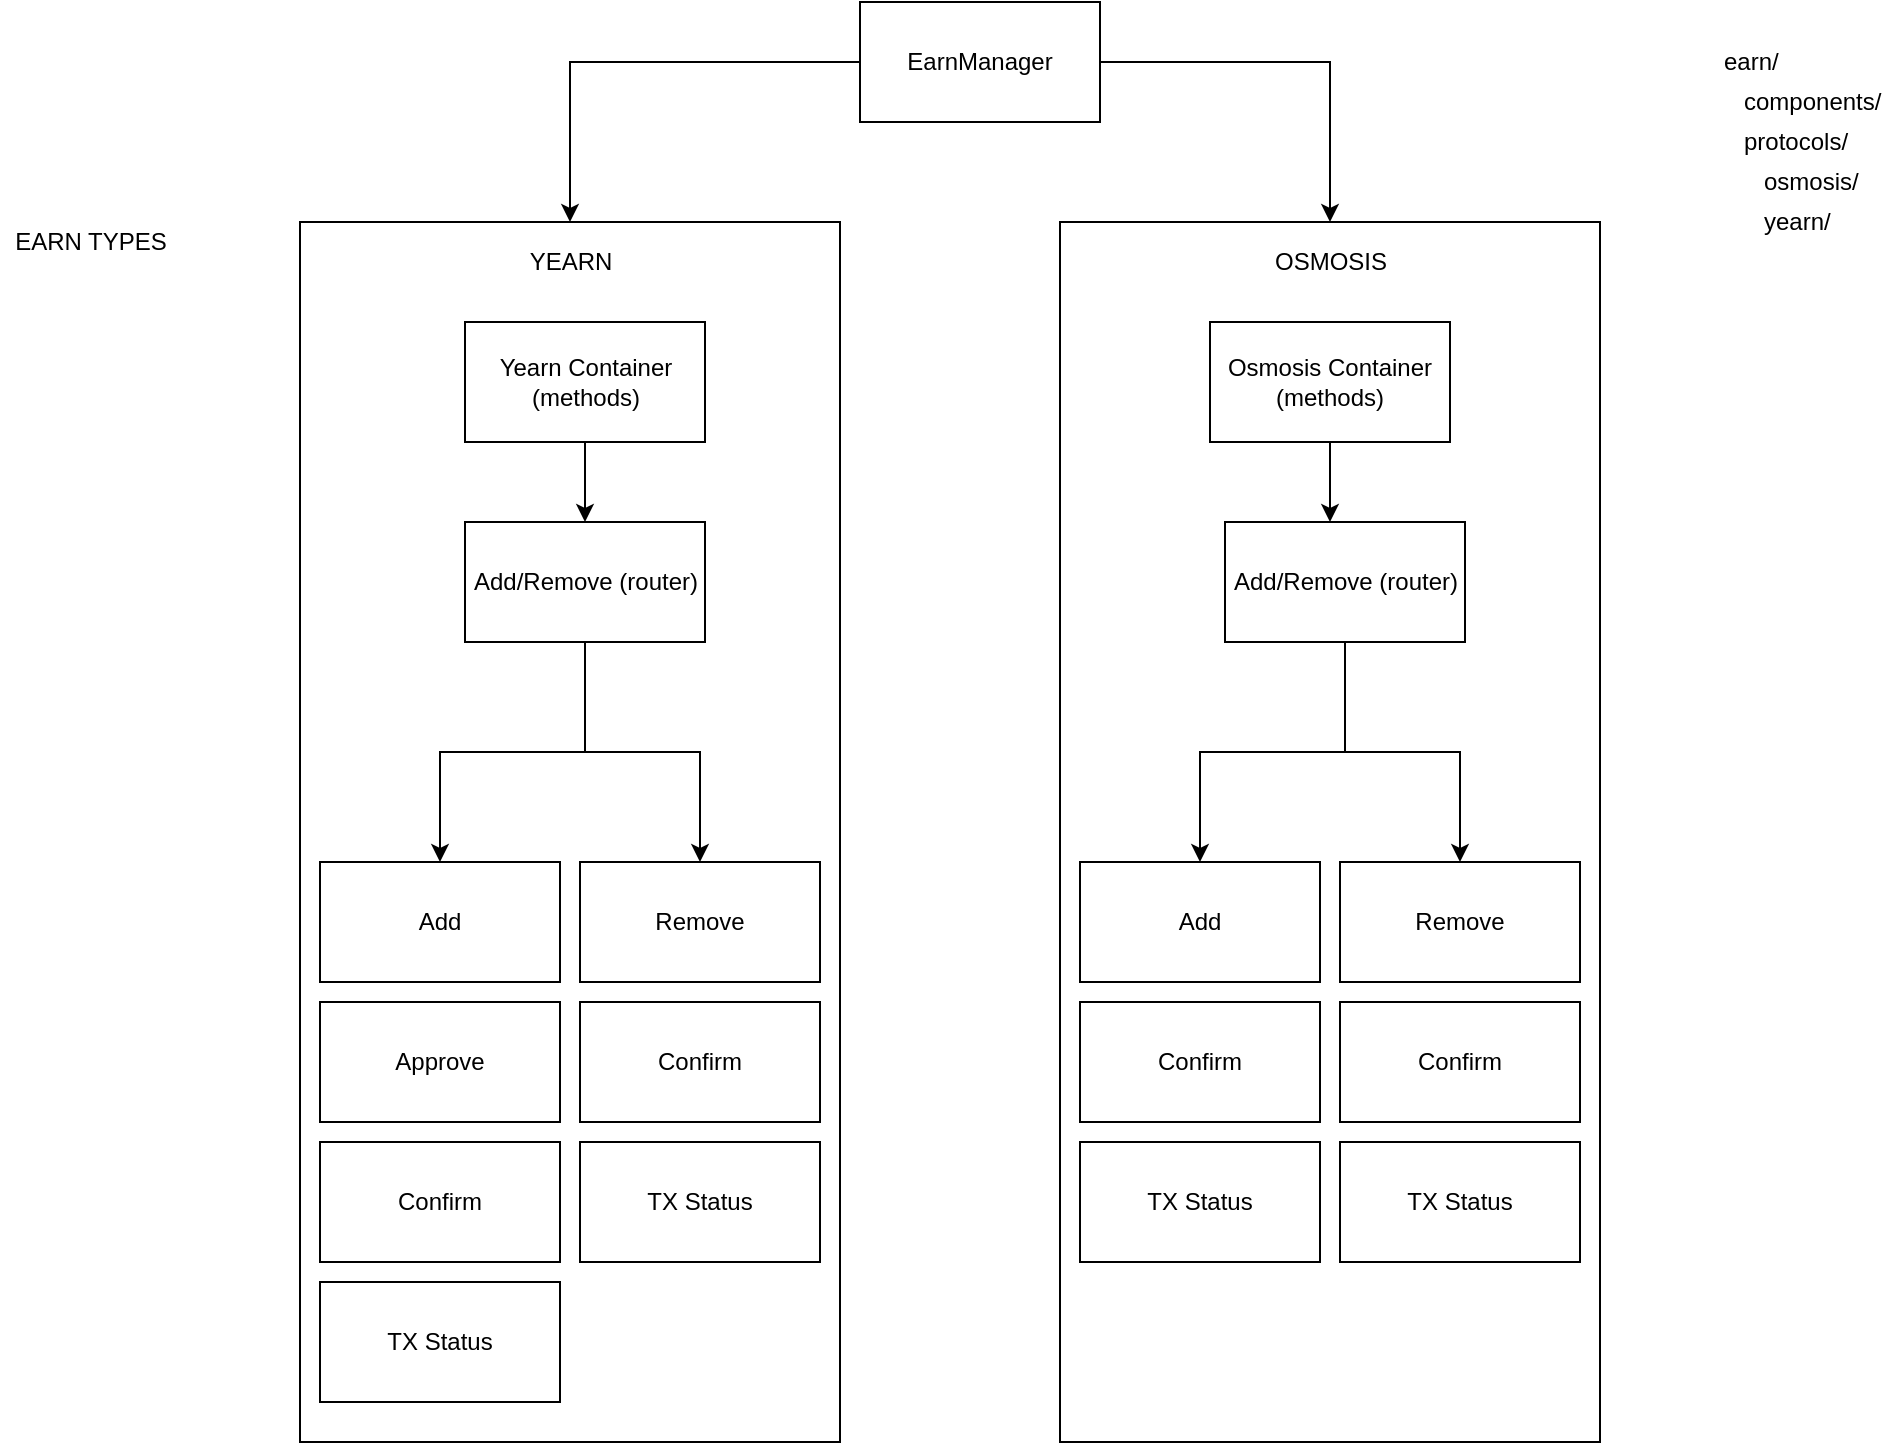 <mxfile>
    <diagram id="MpZIr64WzNNJkaoKGhrJ" name="Page-1">
        <mxGraphModel dx="2228" dy="777" grid="1" gridSize="10" guides="1" tooltips="1" connect="1" arrows="1" fold="1" page="1" pageScale="1" pageWidth="850" pageHeight="1100" math="0" shadow="0">
            <root>
                <mxCell id="0"/>
                <mxCell id="1" parent="0"/>
                <mxCell id="5" value="" style="rounded=0;whiteSpace=wrap;html=1;fillColor=none;" vertex="1" parent="1">
                    <mxGeometry x="440" y="130" width="270" height="610" as="geometry"/>
                </mxCell>
                <mxCell id="23" style="edgeStyle=orthogonalEdgeStyle;rounded=0;orthogonalLoop=1;jettySize=auto;html=1;entryX=0.5;entryY=0;entryDx=0;entryDy=0;" edge="1" parent="1" source="3" target="4">
                    <mxGeometry relative="1" as="geometry"/>
                </mxCell>
                <mxCell id="24" style="edgeStyle=orthogonalEdgeStyle;rounded=0;orthogonalLoop=1;jettySize=auto;html=1;" edge="1" parent="1" source="3" target="5">
                    <mxGeometry relative="1" as="geometry">
                        <Array as="points">
                            <mxPoint x="575" y="50"/>
                        </Array>
                    </mxGeometry>
                </mxCell>
                <mxCell id="3" value="EarnManager" style="rounded=0;whiteSpace=wrap;html=1;" vertex="1" parent="1">
                    <mxGeometry x="340" y="20" width="120" height="60" as="geometry"/>
                </mxCell>
                <mxCell id="4" value="" style="rounded=0;whiteSpace=wrap;html=1;fillColor=none;" vertex="1" parent="1">
                    <mxGeometry x="60" y="130" width="270" height="610" as="geometry"/>
                </mxCell>
                <mxCell id="12" value="" style="edgeStyle=orthogonalEdgeStyle;rounded=0;orthogonalLoop=1;jettySize=auto;html=1;" edge="1" parent="1" source="6" target="11">
                    <mxGeometry relative="1" as="geometry"/>
                </mxCell>
                <mxCell id="6" value="Yearn Container (methods)" style="whiteSpace=wrap;html=1;rounded=0;" vertex="1" parent="1">
                    <mxGeometry x="142.5" y="180" width="120" height="60" as="geometry"/>
                </mxCell>
                <mxCell id="9" value="Add" style="whiteSpace=wrap;html=1;" vertex="1" parent="1">
                    <mxGeometry x="70" y="450" width="120" height="60" as="geometry"/>
                </mxCell>
                <mxCell id="21" style="edgeStyle=orthogonalEdgeStyle;rounded=0;orthogonalLoop=1;jettySize=auto;html=1;entryX=0.5;entryY=0;entryDx=0;entryDy=0;" edge="1" parent="1" source="11" target="14">
                    <mxGeometry relative="1" as="geometry">
                        <mxPoint x="350" y="410" as="targetPoint"/>
                    </mxGeometry>
                </mxCell>
                <mxCell id="40" style="edgeStyle=orthogonalEdgeStyle;rounded=0;orthogonalLoop=1;jettySize=auto;html=1;entryX=0.5;entryY=0;entryDx=0;entryDy=0;" edge="1" parent="1" source="11" target="9">
                    <mxGeometry relative="1" as="geometry"/>
                </mxCell>
                <mxCell id="11" value="Add/Remove (router)" style="whiteSpace=wrap;html=1;rounded=0;" vertex="1" parent="1">
                    <mxGeometry x="142.5" y="280" width="120" height="60" as="geometry"/>
                </mxCell>
                <mxCell id="13" value="TX Status" style="whiteSpace=wrap;html=1;" vertex="1" parent="1">
                    <mxGeometry x="70" y="660" width="120" height="60" as="geometry"/>
                </mxCell>
                <mxCell id="14" value="Remove" style="whiteSpace=wrap;html=1;" vertex="1" parent="1">
                    <mxGeometry x="200" y="450" width="120" height="60" as="geometry"/>
                </mxCell>
                <mxCell id="15" value="earn/" style="text;html=1;align=left;verticalAlign=middle;resizable=0;points=[];autosize=1;strokeColor=none;" vertex="1" parent="1">
                    <mxGeometry x="770" y="40" width="40" height="20" as="geometry"/>
                </mxCell>
                <mxCell id="16" value="yearn/" style="text;html=1;align=left;verticalAlign=middle;resizable=0;points=[];autosize=1;strokeColor=none;" vertex="1" parent="1">
                    <mxGeometry x="790" y="120" width="50" height="20" as="geometry"/>
                </mxCell>
                <mxCell id="17" value="osmosis/" style="text;html=1;align=left;verticalAlign=middle;resizable=0;points=[];autosize=1;strokeColor=none;" vertex="1" parent="1">
                    <mxGeometry x="790" y="100" width="60" height="20" as="geometry"/>
                </mxCell>
                <mxCell id="18" value="protocols/" style="text;html=1;align=left;verticalAlign=middle;resizable=0;points=[];autosize=1;strokeColor=none;" vertex="1" parent="1">
                    <mxGeometry x="780" y="80" width="70" height="20" as="geometry"/>
                </mxCell>
                <mxCell id="19" value="components/" style="text;html=1;align=left;verticalAlign=middle;resizable=0;points=[];autosize=1;strokeColor=none;" vertex="1" parent="1">
                    <mxGeometry x="780" y="60" width="80" height="20" as="geometry"/>
                </mxCell>
                <mxCell id="22" value="EARN TYPES" style="text;html=1;align=center;verticalAlign=middle;resizable=0;points=[];autosize=1;strokeColor=none;" vertex="1" parent="1">
                    <mxGeometry x="-90" y="130" width="90" height="20" as="geometry"/>
                </mxCell>
                <mxCell id="25" value="" style="edgeStyle=orthogonalEdgeStyle;rounded=0;orthogonalLoop=1;jettySize=auto;html=1;" edge="1" parent="1" source="26">
                    <mxGeometry relative="1" as="geometry">
                        <mxPoint x="575" y="280" as="targetPoint"/>
                    </mxGeometry>
                </mxCell>
                <mxCell id="26" value="Osmosis Container (methods)" style="whiteSpace=wrap;html=1;rounded=0;" vertex="1" parent="1">
                    <mxGeometry x="515" y="180" width="120" height="60" as="geometry"/>
                </mxCell>
                <mxCell id="35" value="Approve" style="whiteSpace=wrap;html=1;" vertex="1" parent="1">
                    <mxGeometry x="70" y="520" width="120" height="60" as="geometry"/>
                </mxCell>
                <mxCell id="36" value="Confirm" style="whiteSpace=wrap;html=1;" vertex="1" parent="1">
                    <mxGeometry x="70" y="590" width="120" height="60" as="geometry"/>
                </mxCell>
                <mxCell id="37" value="TX Status" style="whiteSpace=wrap;html=1;" vertex="1" parent="1">
                    <mxGeometry x="200" y="590" width="120" height="60" as="geometry"/>
                </mxCell>
                <mxCell id="39" value="Confirm" style="whiteSpace=wrap;html=1;" vertex="1" parent="1">
                    <mxGeometry x="200" y="520" width="120" height="60" as="geometry"/>
                </mxCell>
                <mxCell id="41" value="Add" style="whiteSpace=wrap;html=1;" vertex="1" parent="1">
                    <mxGeometry x="450" y="450" width="120" height="60" as="geometry"/>
                </mxCell>
                <mxCell id="42" style="edgeStyle=orthogonalEdgeStyle;rounded=0;orthogonalLoop=1;jettySize=auto;html=1;entryX=0.5;entryY=0;entryDx=0;entryDy=0;" edge="1" parent="1" source="44" target="46">
                    <mxGeometry relative="1" as="geometry">
                        <mxPoint x="730" y="410" as="targetPoint"/>
                    </mxGeometry>
                </mxCell>
                <mxCell id="43" style="edgeStyle=orthogonalEdgeStyle;rounded=0;orthogonalLoop=1;jettySize=auto;html=1;entryX=0.5;entryY=0;entryDx=0;entryDy=0;" edge="1" parent="1" source="44" target="41">
                    <mxGeometry relative="1" as="geometry"/>
                </mxCell>
                <mxCell id="44" value="Add/Remove (router)" style="whiteSpace=wrap;html=1;rounded=0;" vertex="1" parent="1">
                    <mxGeometry x="522.5" y="280" width="120" height="60" as="geometry"/>
                </mxCell>
                <mxCell id="45" value="TX Status" style="whiteSpace=wrap;html=1;" vertex="1" parent="1">
                    <mxGeometry x="450" y="590" width="120" height="60" as="geometry"/>
                </mxCell>
                <mxCell id="46" value="Remove" style="whiteSpace=wrap;html=1;" vertex="1" parent="1">
                    <mxGeometry x="580" y="450" width="120" height="60" as="geometry"/>
                </mxCell>
                <mxCell id="48" value="Confirm" style="whiteSpace=wrap;html=1;" vertex="1" parent="1">
                    <mxGeometry x="450" y="520" width="120" height="60" as="geometry"/>
                </mxCell>
                <mxCell id="49" value="TX Status" style="whiteSpace=wrap;html=1;" vertex="1" parent="1">
                    <mxGeometry x="580" y="590" width="120" height="60" as="geometry"/>
                </mxCell>
                <mxCell id="50" value="Confirm" style="whiteSpace=wrap;html=1;" vertex="1" parent="1">
                    <mxGeometry x="580" y="520" width="120" height="60" as="geometry"/>
                </mxCell>
                <mxCell id="52" value="YEARN" style="text;html=1;align=center;verticalAlign=middle;resizable=0;points=[];autosize=1;strokeColor=none;" vertex="1" parent="1">
                    <mxGeometry x="165" y="140" width="60" height="20" as="geometry"/>
                </mxCell>
                <mxCell id="53" value="OSMOSIS" style="text;html=1;align=center;verticalAlign=middle;resizable=0;points=[];autosize=1;strokeColor=none;" vertex="1" parent="1">
                    <mxGeometry x="540" y="140" width="70" height="20" as="geometry"/>
                </mxCell>
            </root>
        </mxGraphModel>
    </diagram>
</mxfile>
